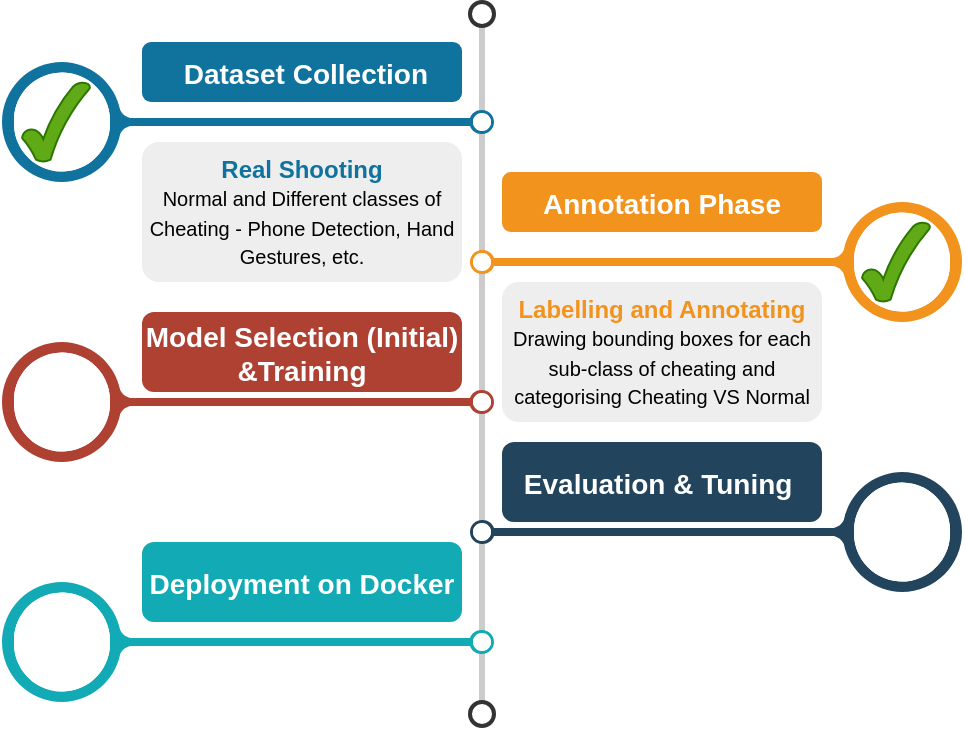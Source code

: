 <mxfile version="27.1.6" pages="4">
  <diagram id="l5tVfilbcxxOehL3DPyS" name="Vertical">
    <mxGraphModel dx="650" dy="-466" grid="1" gridSize="10" guides="1" tooltips="1" connect="1" arrows="1" fold="1" page="0" pageScale="1" pageWidth="827" pageHeight="1169" math="0" shadow="0">
      <root>
        <mxCell id="gH_hcZERuxUluIT7-EIQ-0" />
        <mxCell id="gH_hcZERuxUluIT7-EIQ-1" parent="gH_hcZERuxUluIT7-EIQ-0" />
        <mxCell id="FTSm8BguTjZHQq8JtcMR-0" value="" style="endArrow=none;html=1;strokeWidth=3;strokeColor=#CCCCCC;labelBackgroundColor=none;fontSize=16;rounded=0;" parent="gH_hcZERuxUluIT7-EIQ-1" source="FTSm8BguTjZHQq8JtcMR-1" target="FTSm8BguTjZHQq8JtcMR-2" edge="1">
          <mxGeometry relative="1" as="geometry" />
        </mxCell>
        <mxCell id="FTSm8BguTjZHQq8JtcMR-1" value="" style="ellipse;whiteSpace=wrap;html=1;aspect=fixed;shadow=0;fillColor=none;strokeColor=#333333;fontSize=16;align=center;strokeWidth=2;" parent="gH_hcZERuxUluIT7-EIQ-1" vertex="1">
          <mxGeometry x="244" y="860" width="12" height="12" as="geometry" />
        </mxCell>
        <mxCell id="FTSm8BguTjZHQq8JtcMR-2" value="" style="ellipse;whiteSpace=wrap;html=1;aspect=fixed;shadow=0;fillColor=none;strokeColor=#333333;fontSize=16;align=center;strokeWidth=2;" parent="gH_hcZERuxUluIT7-EIQ-1" vertex="1">
          <mxGeometry x="244" y="1210" width="12" height="12" as="geometry" />
        </mxCell>
        <mxCell id="FTSm8BguTjZHQq8JtcMR-3" value="" style="verticalLabelPosition=middle;verticalAlign=middle;html=1;shape=mxgraph.infographic.circularCallout2;dy=15;strokeColor=#10739E;labelPosition=center;align=center;fontColor=#10739E;fontStyle=1;fontSize=24;shadow=0;direction=north;" parent="gH_hcZERuxUluIT7-EIQ-1" vertex="1">
          <mxGeometry x="10" y="890" width="246" height="60" as="geometry" />
        </mxCell>
        <mxCell id="FTSm8BguTjZHQq8JtcMR-4" value="" style="verticalLabelPosition=middle;verticalAlign=middle;html=1;shape=mxgraph.infographic.circularCallout2;dy=15;strokeColor=#F2931E;labelPosition=center;align=center;fontColor=#F2931E;fontStyle=1;fontSize=24;shadow=0;direction=north;flipH=1;" parent="gH_hcZERuxUluIT7-EIQ-1" vertex="1">
          <mxGeometry x="244" y="960" width="246" height="60" as="geometry" />
        </mxCell>
        <mxCell id="FTSm8BguTjZHQq8JtcMR-5" value="" style="verticalLabelPosition=middle;verticalAlign=middle;html=1;shape=mxgraph.infographic.circularCallout2;dy=15;strokeColor=#AE4132;labelPosition=center;align=center;fontColor=#10739E;fontStyle=1;fontSize=24;shadow=0;direction=north;" parent="gH_hcZERuxUluIT7-EIQ-1" vertex="1">
          <mxGeometry x="10" y="1030" width="246" height="60" as="geometry" />
        </mxCell>
        <mxCell id="FTSm8BguTjZHQq8JtcMR-6" value="" style="verticalLabelPosition=middle;verticalAlign=middle;html=1;shape=mxgraph.infographic.circularCallout2;dy=15;strokeColor=#23445D;labelPosition=center;align=center;fontColor=#10739E;fontStyle=1;fontSize=24;shadow=0;direction=north;flipH=1;" parent="gH_hcZERuxUluIT7-EIQ-1" vertex="1">
          <mxGeometry x="244" y="1095" width="246" height="60" as="geometry" />
        </mxCell>
        <mxCell id="FTSm8BguTjZHQq8JtcMR-7" value="" style="verticalLabelPosition=middle;verticalAlign=middle;html=1;shape=mxgraph.infographic.circularCallout2;dy=15;strokeColor=#12AAB5;labelPosition=center;align=center;fontColor=#10739E;fontStyle=1;fontSize=24;shadow=0;direction=north;" parent="gH_hcZERuxUluIT7-EIQ-1" vertex="1">
          <mxGeometry x="10" y="1150" width="246" height="60" as="geometry" />
        </mxCell>
        <mxCell id="FTSm8BguTjZHQq8JtcMR-9" value=" Dataset Collection" style="fillColor=#10739E;strokecolor=none;rounded=1;fontColor=#FFFFFF;strokeColor=none;fontStyle=1;fontSize=14;" parent="gH_hcZERuxUluIT7-EIQ-1" vertex="1">
          <mxGeometry x="80" y="880" width="160" height="30" as="geometry" />
        </mxCell>
        <mxCell id="FTSm8BguTjZHQq8JtcMR-10" value="Annotation Phase" style="fillColor=#F2931E;strokecolor=none;rounded=1;fontColor=#FFFFFF;strokeColor=none;fontStyle=1;fontSize=14;" parent="gH_hcZERuxUluIT7-EIQ-1" vertex="1">
          <mxGeometry x="260" y="945" width="160" height="30" as="geometry" />
        </mxCell>
        <mxCell id="FTSm8BguTjZHQq8JtcMR-11" value="Model Selection (Initial) &#xa;&amp;Training" style="fillColor=#AE4132;strokecolor=none;rounded=1;fontColor=#FFFFFF;strokeColor=none;fontStyle=1;fontSize=14;" parent="gH_hcZERuxUluIT7-EIQ-1" vertex="1">
          <mxGeometry x="80" y="1015" width="160" height="40" as="geometry" />
        </mxCell>
        <mxCell id="FTSm8BguTjZHQq8JtcMR-12" value="Evaluation &amp; Tuning " style="fillColor=#23445D;strokecolor=none;rounded=1;fontColor=#FFFFFF;strokeColor=none;fontStyle=1;fontSize=14;" parent="gH_hcZERuxUluIT7-EIQ-1" vertex="1">
          <mxGeometry x="260" y="1080" width="160" height="40" as="geometry" />
        </mxCell>
        <mxCell id="FTSm8BguTjZHQq8JtcMR-13" value="Deployment on Docker" style="fillColor=#12AAB5;strokecolor=none;rounded=1;fontColor=#FFFFFF;strokeColor=none;fontStyle=1;fontSize=14;" parent="gH_hcZERuxUluIT7-EIQ-1" vertex="1">
          <mxGeometry x="80" y="1130" width="160" height="40" as="geometry" />
        </mxCell>
        <mxCell id="FTSm8BguTjZHQq8JtcMR-15" value="&lt;font style=&quot;&quot;&gt;&lt;font color=&quot;#10739e&quot;&gt;&lt;b&gt;Real Shooting&lt;/b&gt;&lt;/font&gt;&lt;br&gt;&lt;font style=&quot;font-size: 10px;&quot; size=&quot;1&quot;&gt;Normal and Different classes of Cheating - Phone Detection, Hand Gestures, etc.&lt;/font&gt;&lt;/font&gt;" style="rounded=1;strokeColor=none;fillColor=#EEEEEE;align=center;arcSize=12;verticalAlign=top;whiteSpace=wrap;html=1;fontSize=12;" parent="gH_hcZERuxUluIT7-EIQ-1" vertex="1">
          <mxGeometry x="80" y="930" width="160" height="70" as="geometry" />
        </mxCell>
        <mxCell id="FTSm8BguTjZHQq8JtcMR-16" value="&lt;font style=&quot;font-size: 10px&quot;&gt;&lt;font style=&quot;font-size: 12px;&quot; color=&quot;#F2931E&quot;&gt;&lt;b&gt;Labelling and Annotating&lt;/b&gt;&lt;/font&gt;&lt;br&gt;&lt;font size=&quot;1&quot;&gt;Drawing bounding boxes for each sub-class of cheating and categorising Cheating VS Normal&lt;/font&gt;&lt;/font&gt;" style="rounded=1;strokeColor=none;fillColor=#EEEEEE;align=center;arcSize=12;verticalAlign=top;whiteSpace=wrap;html=1;fontSize=12;" parent="gH_hcZERuxUluIT7-EIQ-1" vertex="1">
          <mxGeometry x="260" y="1000" width="160" height="70" as="geometry" />
        </mxCell>
        <mxCell id="7zm8uOUjuG1LgAZydGL6-2" value="" style="verticalLabelPosition=bottom;verticalAlign=top;html=1;shape=mxgraph.basic.tick;fillColor=#60a917;strokeColor=#2D7600;fontColor=#ffffff;aspect=fixed;" vertex="1" parent="gH_hcZERuxUluIT7-EIQ-1">
          <mxGeometry x="440" y="970" width="34" height="40" as="geometry" />
        </mxCell>
        <mxCell id="7zm8uOUjuG1LgAZydGL6-3" value="" style="verticalLabelPosition=bottom;verticalAlign=top;html=1;shape=mxgraph.basic.tick;fillColor=#60a917;strokeColor=#2D7600;fontColor=#ffffff;aspect=fixed;" vertex="1" parent="gH_hcZERuxUluIT7-EIQ-1">
          <mxGeometry x="20" y="900" width="34" height="40" as="geometry" />
        </mxCell>
      </root>
    </mxGraphModel>
  </diagram>
  <diagram id="6mlIB4idTHPZ-8wdA6mB" name="Horizontal">
    <mxGraphModel dx="2208" dy="1137" grid="1" gridSize="10" guides="1" tooltips="1" connect="1" arrows="1" fold="1" page="0" pageScale="1" pageWidth="827" pageHeight="1169" math="0" shadow="0">
      <root>
        <mxCell id="t1pzVsahw-ZZCcjiW1g3-0" />
        <mxCell id="t1pzVsahw-ZZCcjiW1g3-1" parent="t1pzVsahw-ZZCcjiW1g3-0" />
        <mxCell id="coYlbArJbQ59_Alc24LM-0" value="" style="fillColor=#dddddd;rounded=0;strokeColor=none;" vertex="1" parent="t1pzVsahw-ZZCcjiW1g3-1">
          <mxGeometry x="-160" y="97.5" width="840" height="30" as="geometry" />
        </mxCell>
        <mxCell id="coYlbArJbQ59_Alc24LM-1" value="Label" style="shape=mxgraph.infographic.ribbonSimple;notch1=0;notch2=10;notch=0;html=1;fillColor=#10739E;strokeColor=none;shadow=0;fontSize=17;fontColor=#FFFFFF;align=left;spacingLeft=10;fontStyle=1;" vertex="1" parent="t1pzVsahw-ZZCcjiW1g3-1">
          <mxGeometry x="-120" y="87.5" width="120" height="50" as="geometry" />
        </mxCell>
        <mxCell id="coYlbArJbQ59_Alc24LM-2" value="Label" style="shape=mxgraph.infographic.ribbonSimple;notch1=0;notch2=10;notch=0;html=1;fillColor=#F2931E;strokeColor=none;shadow=0;fontSize=17;fontColor=#FFFFFF;align=left;spacingLeft=10;fontStyle=1;" vertex="1" parent="t1pzVsahw-ZZCcjiW1g3-1">
          <mxGeometry x="40" y="87.5" width="120" height="50" as="geometry" />
        </mxCell>
        <mxCell id="coYlbArJbQ59_Alc24LM-3" value="Label" style="shape=mxgraph.infographic.ribbonSimple;notch1=0;notch2=10;notch=0;html=1;fillColor=#AE4132;strokeColor=none;shadow=0;fontSize=17;fontColor=#FFFFFF;align=left;spacingLeft=10;fontStyle=1;" vertex="1" parent="t1pzVsahw-ZZCcjiW1g3-1">
          <mxGeometry x="200" y="87.5" width="120" height="50" as="geometry" />
        </mxCell>
        <mxCell id="coYlbArJbQ59_Alc24LM-4" value="Label" style="shape=mxgraph.infographic.ribbonSimple;notch1=0;notch2=10;notch=0;html=1;fillColor=#23445D;strokeColor=none;shadow=0;fontSize=17;fontColor=#FFFFFF;align=left;spacingLeft=10;fontStyle=1;" vertex="1" parent="t1pzVsahw-ZZCcjiW1g3-1">
          <mxGeometry x="360" y="87.5" width="120" height="50" as="geometry" />
        </mxCell>
        <mxCell id="coYlbArJbQ59_Alc24LM-5" value="Label" style="shape=mxgraph.infographic.ribbonSimple;notch1=0;notch2=10;notch=0;html=1;fillColor=#12AAB5;strokeColor=none;shadow=0;fontSize=17;fontColor=#FFFFFF;align=left;spacingLeft=10;fontStyle=1;" vertex="1" parent="t1pzVsahw-ZZCcjiW1g3-1">
          <mxGeometry x="520" y="87.5" width="120" height="50" as="geometry" />
        </mxCell>
        <mxCell id="coYlbArJbQ59_Alc24LM-6" value="&lt;font style=&quot;font-size: 10px&quot;&gt;&lt;font style=&quot;font-size: 12px&quot; color=&quot;#10739E&quot;&gt;&lt;b&gt;Label&lt;/b&gt;&lt;/font&gt;&lt;br&gt;&lt;br&gt;&lt;font size=&quot;1&quot;&gt;Lorem ipsum dolor sit amet, consectetur adipisicing elit&lt;/font&gt;&lt;/font&gt;" style="rounded=1;strokeColor=none;fillColor=#DDDDDD;align=center;arcSize=12;verticalAlign=top;whiteSpace=wrap;html=1;fontSize=12;" vertex="1" parent="t1pzVsahw-ZZCcjiW1g3-1">
          <mxGeometry x="-160" y="7.5" width="200" height="70" as="geometry" />
        </mxCell>
        <mxCell id="coYlbArJbQ59_Alc24LM-7" value="&lt;font style=&quot;font-size: 10px&quot;&gt;&lt;font style=&quot;font-size: 12px&quot; color=&quot;#F2931E&quot;&gt;&lt;b&gt;Label&lt;/b&gt;&lt;/font&gt;&lt;br&gt;&lt;br&gt;&lt;font size=&quot;1&quot;&gt;Lorem ipsum dolor sit amet, consectetur adipisicing elit&lt;/font&gt;&lt;/font&gt;" style="rounded=1;strokeColor=none;fillColor=#DDDDDD;align=center;arcSize=12;verticalAlign=top;whiteSpace=wrap;html=1;fontSize=12;" vertex="1" parent="t1pzVsahw-ZZCcjiW1g3-1">
          <mxGeometry y="147.5" width="200" height="70" as="geometry" />
        </mxCell>
        <mxCell id="coYlbArJbQ59_Alc24LM-8" value="&lt;font style=&quot;font-size: 10px&quot;&gt;&lt;font style=&quot;font-size: 12px&quot; color=&quot;#AE4132&quot;&gt;&lt;b&gt;Label&lt;/b&gt;&lt;/font&gt;&lt;br&gt;&lt;br&gt;&lt;font size=&quot;1&quot;&gt;Lorem ipsum dolor sit amet, consectetur adipisicing elit&lt;/font&gt;&lt;/font&gt;" style="rounded=1;strokeColor=none;fillColor=#DDDDDD;align=center;arcSize=12;verticalAlign=top;whiteSpace=wrap;html=1;fontSize=12;" vertex="1" parent="t1pzVsahw-ZZCcjiW1g3-1">
          <mxGeometry x="160" y="7.5" width="200" height="70" as="geometry" />
        </mxCell>
        <mxCell id="coYlbArJbQ59_Alc24LM-9" value="&lt;font style=&quot;font-size: 10px&quot;&gt;&lt;font style=&quot;font-size: 12px&quot; color=&quot;#23445D&quot;&gt;&lt;b&gt;Label&lt;/b&gt;&lt;/font&gt;&lt;br&gt;&lt;br&gt;&lt;font size=&quot;1&quot;&gt;Lorem ipsum dolor sit amet, consectetur adipisicing elit&lt;/font&gt;&lt;/font&gt;" style="rounded=1;strokeColor=none;fillColor=#DDDDDD;align=center;arcSize=12;verticalAlign=top;whiteSpace=wrap;html=1;fontSize=12;" vertex="1" parent="t1pzVsahw-ZZCcjiW1g3-1">
          <mxGeometry x="320" y="147.5" width="200" height="70" as="geometry" />
        </mxCell>
        <mxCell id="coYlbArJbQ59_Alc24LM-10" value="&lt;font style=&quot;font-size: 10px&quot;&gt;&lt;font style=&quot;font-size: 12px&quot; color=&quot;#12AAB5&quot;&gt;&lt;b&gt;Label&lt;/b&gt;&lt;/font&gt;&lt;br&gt;&lt;br&gt;&lt;font size=&quot;1&quot;&gt;Lorem ipsum dolor sit amet, consectetur adipisicing elit&lt;/font&gt;&lt;/font&gt;" style="rounded=1;strokeColor=none;fillColor=#DDDDDD;align=center;arcSize=12;verticalAlign=top;whiteSpace=wrap;html=1;fontSize=12;" vertex="1" parent="t1pzVsahw-ZZCcjiW1g3-1">
          <mxGeometry x="480" y="7.5" width="200" height="70" as="geometry" />
        </mxCell>
        <mxCell id="coYlbArJbQ59_Alc24LM-11" value="" style="verticalLabelPosition=bottom;verticalAlign=top;html=1;shape=mxgraph.basic.partConcEllipse;startAngle=0.25;endAngle=0.75;arcWidth=0.25;fillColor=#10739E;strokeColor=none;" vertex="1" parent="t1pzVsahw-ZZCcjiW1g3-1">
          <mxGeometry x="760" y="122.5" width="120" height="120" as="geometry" />
        </mxCell>
        <mxCell id="coYlbArJbQ59_Alc24LM-12" value="" style="verticalLabelPosition=bottom;verticalAlign=top;html=1;shape=mxgraph.basic.partConcEllipse;startAngle=0.75;endAngle=0.25;arcWidth=0.25;fillColor=#F2931E;strokeColor=none;" vertex="1" parent="t1pzVsahw-ZZCcjiW1g3-1">
          <mxGeometry x="865" y="122.5" width="120" height="120" as="geometry" />
        </mxCell>
        <mxCell id="coYlbArJbQ59_Alc24LM-13" value="" style="verticalLabelPosition=bottom;verticalAlign=top;html=1;shape=mxgraph.basic.partConcEllipse;startAngle=0.25;endAngle=0.75;arcWidth=0.25;fillColor=#AE4132;strokeColor=none;" vertex="1" parent="t1pzVsahw-ZZCcjiW1g3-1">
          <mxGeometry x="970" y="122.5" width="120" height="120" as="geometry" />
        </mxCell>
        <mxCell id="coYlbArJbQ59_Alc24LM-14" value="" style="verticalLabelPosition=bottom;verticalAlign=top;html=1;shape=mxgraph.basic.partConcEllipse;startAngle=0.75;endAngle=0.25;arcWidth=0.25;fillColor=#23445D;strokeColor=none;" vertex="1" parent="t1pzVsahw-ZZCcjiW1g3-1">
          <mxGeometry x="1075" y="122.5" width="120" height="120" as="geometry" />
        </mxCell>
        <mxCell id="coYlbArJbQ59_Alc24LM-15" value="" style="verticalLabelPosition=bottom;verticalAlign=top;html=1;shape=mxgraph.basic.partConcEllipse;startAngle=0.25;endAngle=0.75;arcWidth=0.25;fillColor=#15AA96;strokeColor=none;" vertex="1" parent="t1pzVsahw-ZZCcjiW1g3-1">
          <mxGeometry x="1180" y="122.5" width="120" height="120" as="geometry" />
        </mxCell>
        <mxCell id="coYlbArJbQ59_Alc24LM-16" value="1" style="shape=ellipse;strokeWidth=6;strokeColor=#10739E;fontSize=15;html=0;fontStyle=1;fontColor=#10739E;" vertex="1" parent="t1pzVsahw-ZZCcjiW1g3-1">
          <mxGeometry x="795" y="157.5" width="50" height="50" as="geometry" />
        </mxCell>
        <mxCell id="coYlbArJbQ59_Alc24LM-17" value="2" style="shape=ellipse;strokeWidth=6;strokeColor=#F2931E;fontSize=15;html=0;fontStyle=1;fontColor=#F2931E;" vertex="1" parent="t1pzVsahw-ZZCcjiW1g3-1">
          <mxGeometry x="900" y="157.5" width="50" height="50" as="geometry" />
        </mxCell>
        <mxCell id="coYlbArJbQ59_Alc24LM-18" value="3" style="shape=ellipse;strokeWidth=6;strokeColor=#AE4132;fontSize=15;html=0;fontStyle=1;fontColor=#AE4132;" vertex="1" parent="t1pzVsahw-ZZCcjiW1g3-1">
          <mxGeometry x="1005" y="157.5" width="50" height="50" as="geometry" />
        </mxCell>
        <mxCell id="coYlbArJbQ59_Alc24LM-19" value="4" style="shape=ellipse;strokeWidth=6;strokeColor=#23445D;fontSize=15;html=0;fontStyle=1;fontColor=#23445D;" vertex="1" parent="t1pzVsahw-ZZCcjiW1g3-1">
          <mxGeometry x="1110" y="157.5" width="50" height="50" as="geometry" />
        </mxCell>
        <mxCell id="coYlbArJbQ59_Alc24LM-20" value="5" style="shape=ellipse;strokeWidth=6;strokeColor=#12AAB5;fontSize=15;html=0;fontStyle=1;fontColor=#12AAB5;" vertex="1" parent="t1pzVsahw-ZZCcjiW1g3-1">
          <mxGeometry x="1215" y="157.5" width="50" height="50" as="geometry" />
        </mxCell>
        <mxCell id="coYlbArJbQ59_Alc24LM-21" value="&lt;font style=&quot;font-size: 10px&quot;&gt;&lt;font style=&quot;font-size: 12px&quot; color=&quot;#10739E&quot;&gt;&lt;b&gt;Label&lt;/b&gt;&lt;/font&gt;&lt;br&gt;&lt;br&gt;&lt;font size=&quot;1&quot;&gt;Lorem ipsum dolor sit amet, consectetur adipisicing elit&lt;/font&gt;&lt;/font&gt;" style="rounded=1;strokeColor=none;fillColor=#EEEEEE;align=center;arcSize=12;verticalAlign=top;whiteSpace=wrap;html=1;fontSize=12;" vertex="1" parent="t1pzVsahw-ZZCcjiW1g3-1">
          <mxGeometry x="760" y="252.5" width="120" height="80" as="geometry" />
        </mxCell>
        <mxCell id="coYlbArJbQ59_Alc24LM-22" value="&lt;font style=&quot;font-size: 10px&quot;&gt;&lt;font style=&quot;font-size: 12px&quot; color=&quot;#F2931E&quot;&gt;&lt;b&gt;Label&lt;/b&gt;&lt;/font&gt;&lt;br&gt;&lt;br&gt;&lt;font size=&quot;1&quot;&gt;Lorem ipsum dolor sit amet, consectetur adipisicing elit&lt;/font&gt;&lt;/font&gt;" style="rounded=1;strokeColor=none;fillColor=#EEEEEE;align=center;arcSize=12;verticalAlign=top;whiteSpace=wrap;html=1;fontSize=12;" vertex="1" parent="t1pzVsahw-ZZCcjiW1g3-1">
          <mxGeometry x="865" y="32.5" width="120" height="80" as="geometry" />
        </mxCell>
        <mxCell id="coYlbArJbQ59_Alc24LM-23" value="&lt;font style=&quot;font-size: 10px&quot;&gt;&lt;font style=&quot;font-size: 12px&quot; color=&quot;#AE4132&quot;&gt;&lt;b&gt;Label&lt;/b&gt;&lt;/font&gt;&lt;br&gt;&lt;br&gt;&lt;font size=&quot;1&quot;&gt;Lorem ipsum dolor sit amet, consectetur adipisicing elit&lt;/font&gt;&lt;/font&gt;" style="rounded=1;strokeColor=none;fillColor=#EEEEEE;align=center;arcSize=12;verticalAlign=top;whiteSpace=wrap;html=1;fontSize=12;" vertex="1" parent="t1pzVsahw-ZZCcjiW1g3-1">
          <mxGeometry x="970" y="252.5" width="120" height="80" as="geometry" />
        </mxCell>
        <mxCell id="coYlbArJbQ59_Alc24LM-24" value="&lt;font style=&quot;font-size: 10px&quot;&gt;&lt;font style=&quot;font-size: 12px&quot; color=&quot;#23445D&quot;&gt;&lt;b&gt;Label&lt;/b&gt;&lt;/font&gt;&lt;br&gt;&lt;br&gt;&lt;font size=&quot;1&quot;&gt;Lorem ipsum dolor sit amet, consectetur adipisicing elit&lt;/font&gt;&lt;/font&gt;" style="rounded=1;strokeColor=none;fillColor=#EEEEEE;align=center;arcSize=12;verticalAlign=top;whiteSpace=wrap;html=1;fontSize=12;" vertex="1" parent="t1pzVsahw-ZZCcjiW1g3-1">
          <mxGeometry x="1075" y="32.5" width="120" height="80" as="geometry" />
        </mxCell>
        <mxCell id="coYlbArJbQ59_Alc24LM-25" value="&lt;font style=&quot;font-size: 10px&quot;&gt;&lt;font style=&quot;font-size: 12px&quot; color=&quot;#12AAB5&quot;&gt;&lt;b&gt;Label&lt;/b&gt;&lt;/font&gt;&lt;br&gt;&lt;br&gt;&lt;font size=&quot;1&quot;&gt;Lorem ipsum dolor sit amet, consectetur adipisicing elit&lt;/font&gt;&lt;/font&gt;" style="rounded=1;strokeColor=none;fillColor=#EEEEEE;align=center;arcSize=12;verticalAlign=top;whiteSpace=wrap;html=1;fontSize=12;" vertex="1" parent="t1pzVsahw-ZZCcjiW1g3-1">
          <mxGeometry x="1180" y="252.5" width="120" height="80" as="geometry" />
        </mxCell>
        <mxCell id="coYlbArJbQ59_Alc24LM-26" value="Label" style="html=1;shape=mxgraph.infographic.barCallout;dx=60;dy=30;fillColor=#10739E;strokeColor=none;align=center;verticalAlign=top;fontColor=#ffffff;fontSize=14;fontStyle=1;shadow=0;spacingTop=5;" vertex="1" parent="t1pzVsahw-ZZCcjiW1g3-1">
          <mxGeometry x="-90" y="295" width="120" height="70" as="geometry" />
        </mxCell>
        <mxCell id="coYlbArJbQ59_Alc24LM-27" value="Label" style="html=1;shape=mxgraph.infographic.barCallout;dx=80;dy=30;fillColor=#F2931E;strokeColor=none;align=center;verticalAlign=top;fontColor=#ffffff;fontSize=14;fontStyle=1;shadow=0;spacingTop=5;" vertex="1" parent="t1pzVsahw-ZZCcjiW1g3-1">
          <mxGeometry x="30" y="295" width="160" height="70" as="geometry" />
        </mxCell>
        <mxCell id="coYlbArJbQ59_Alc24LM-28" value="Label" style="html=1;shape=mxgraph.infographic.barCallout;dx=40;dy=30;fillColor=#AE4132;strokeColor=none;align=center;verticalAlign=top;fontColor=#ffffff;fontSize=14;fontStyle=1;shadow=0;spacingTop=5;" vertex="1" parent="t1pzVsahw-ZZCcjiW1g3-1">
          <mxGeometry x="190" y="295" width="80" height="70" as="geometry" />
        </mxCell>
        <mxCell id="coYlbArJbQ59_Alc24LM-29" value="Label" style="html=1;shape=mxgraph.infographic.barCallout;dx=100;dy=30;fillColor=#23445D;strokeColor=none;align=center;verticalAlign=top;fontColor=#ffffff;fontSize=14;fontStyle=1;shadow=0;spacingTop=5;" vertex="1" parent="t1pzVsahw-ZZCcjiW1g3-1">
          <mxGeometry x="270" y="295" width="200" height="70" as="geometry" />
        </mxCell>
        <mxCell id="coYlbArJbQ59_Alc24LM-30" value="Label" style="html=1;shape=mxgraph.infographic.barCallout;dx=70;dy=30;fillColor=#12AAB5;strokeColor=none;align=center;verticalAlign=top;fontColor=#ffffff;fontSize=14;fontStyle=1;shadow=0;spacingTop=5;" vertex="1" parent="t1pzVsahw-ZZCcjiW1g3-1">
          <mxGeometry x="470" y="295" width="140" height="70" as="geometry" />
        </mxCell>
        <mxCell id="coYlbArJbQ59_Alc24LM-31" value="1" style="ellipse;whiteSpace=wrap;html=1;aspect=fixed;shadow=0;strokeColor=#10739E;strokeWidth=6;fontSize=16;align=center;fontStyle=1" vertex="1" parent="t1pzVsahw-ZZCcjiW1g3-1">
          <mxGeometry x="-50" y="370" width="40" height="40" as="geometry" />
        </mxCell>
        <mxCell id="coYlbArJbQ59_Alc24LM-32" value="2" style="ellipse;whiteSpace=wrap;html=1;aspect=fixed;shadow=0;strokeColor=#F2931E;strokeWidth=6;fontSize=16;align=center;fontStyle=1" vertex="1" parent="t1pzVsahw-ZZCcjiW1g3-1">
          <mxGeometry x="90" y="370" width="40" height="40" as="geometry" />
        </mxCell>
        <mxCell id="coYlbArJbQ59_Alc24LM-33" value="3" style="ellipse;whiteSpace=wrap;html=1;aspect=fixed;shadow=0;strokeColor=#AE4132;strokeWidth=6;fontSize=16;align=center;fontStyle=1" vertex="1" parent="t1pzVsahw-ZZCcjiW1g3-1">
          <mxGeometry x="210" y="370" width="40" height="40" as="geometry" />
        </mxCell>
        <mxCell id="coYlbArJbQ59_Alc24LM-34" value="4" style="ellipse;whiteSpace=wrap;html=1;aspect=fixed;shadow=0;strokeColor=#23445D;strokeWidth=6;fontSize=16;align=center;fontStyle=1" vertex="1" parent="t1pzVsahw-ZZCcjiW1g3-1">
          <mxGeometry x="350" y="370" width="40" height="40" as="geometry" />
        </mxCell>
        <mxCell id="coYlbArJbQ59_Alc24LM-35" value="5" style="ellipse;whiteSpace=wrap;html=1;aspect=fixed;shadow=0;strokeColor=#12AAB5;strokeWidth=6;fontSize=16;align=center;fontStyle=1" vertex="1" parent="t1pzVsahw-ZZCcjiW1g3-1">
          <mxGeometry x="520" y="370" width="40" height="40" as="geometry" />
        </mxCell>
      </root>
    </mxGraphModel>
  </diagram>
  <diagram id="awqtMdvM-HQkiugRk4_Y" name="Angled">
    <mxGraphModel dx="1950" dy="1374" grid="1" gridSize="10" guides="1" tooltips="1" connect="1" arrows="1" fold="1" page="0" pageScale="1" pageWidth="827" pageHeight="1169" math="0" shadow="0">
      <root>
        <mxCell id="ChlEzymsBXQdgu6JHZ51-0" />
        <mxCell id="ChlEzymsBXQdgu6JHZ51-1" parent="ChlEzymsBXQdgu6JHZ51-0" />
        <mxCell id="ChlEzymsBXQdgu6JHZ51-2" value="" style="verticalLabelPosition=bottom;verticalAlign=top;html=1;shape=mxgraph.basic.partConcEllipse;startAngle=0.75;endAngle=0.5;arcWidth=0.25;fillColor=#10739E;strokeColor=none;shadow=0;" vertex="1" parent="ChlEzymsBXQdgu6JHZ51-1">
          <mxGeometry x="-130" y="-50" width="120" height="120" as="geometry" />
        </mxCell>
        <mxCell id="ChlEzymsBXQdgu6JHZ51-3" value="" style="verticalLabelPosition=bottom;verticalAlign=top;html=1;shape=mxgraph.basic.partConcEllipse;startAngle=0.25;endAngle=0;arcWidth=0.25;fillColor=#F2931E;strokeColor=none;shadow=0;" vertex="1" parent="ChlEzymsBXQdgu6JHZ51-1">
          <mxGeometry x="-130" y="55" width="120" height="120" as="geometry" />
        </mxCell>
        <mxCell id="ChlEzymsBXQdgu6JHZ51-4" value="" style="verticalLabelPosition=bottom;verticalAlign=top;html=1;shape=mxgraph.basic.partConcEllipse;startAngle=0.75;endAngle=0.5;arcWidth=0.25;fillColor=#AE4132;strokeColor=none;shadow=0;" vertex="1" parent="ChlEzymsBXQdgu6JHZ51-1">
          <mxGeometry x="-25" y="55" width="120" height="120" as="geometry" />
        </mxCell>
        <mxCell id="ChlEzymsBXQdgu6JHZ51-5" value="" style="verticalLabelPosition=bottom;verticalAlign=top;html=1;shape=mxgraph.basic.partConcEllipse;startAngle=0.25;endAngle=0;arcWidth=0.25;fillColor=#23445D;strokeColor=none;shadow=0;" vertex="1" parent="ChlEzymsBXQdgu6JHZ51-1">
          <mxGeometry x="-25" y="160" width="120" height="120" as="geometry" />
        </mxCell>
        <mxCell id="ChlEzymsBXQdgu6JHZ51-6" value="" style="verticalLabelPosition=bottom;verticalAlign=top;html=1;shape=mxgraph.basic.partConcEllipse;startAngle=0.75;endAngle=0.5;arcWidth=0.25;fillColor=#12AAB5;strokeColor=none;shadow=0;" vertex="1" parent="ChlEzymsBXQdgu6JHZ51-1">
          <mxGeometry x="80" y="160" width="120" height="120" as="geometry" />
        </mxCell>
        <mxCell id="ChlEzymsBXQdgu6JHZ51-7" value="1" style="shape=ellipse;strokeWidth=6;strokeColor=#10739E;fontSize=15;html=1;fontStyle=1;fontColor=#10739E;shadow=1;" vertex="1" parent="ChlEzymsBXQdgu6JHZ51-1">
          <mxGeometry x="-95" y="-15" width="50" height="50" as="geometry" />
        </mxCell>
        <mxCell id="ChlEzymsBXQdgu6JHZ51-8" value="2" style="shape=ellipse;strokeWidth=6;strokeColor=#F2931E;fontSize=15;html=1;fontStyle=1;fontColor=#F2931E;shadow=1;" vertex="1" parent="ChlEzymsBXQdgu6JHZ51-1">
          <mxGeometry x="-95" y="90" width="50" height="50" as="geometry" />
        </mxCell>
        <mxCell id="ChlEzymsBXQdgu6JHZ51-9" value="3" style="shape=ellipse;strokeWidth=6;strokeColor=#AE4132;fontSize=15;html=1;fontStyle=1;fontColor=#AE4132;shadow=1;" vertex="1" parent="ChlEzymsBXQdgu6JHZ51-1">
          <mxGeometry x="10" y="90" width="50" height="50" as="geometry" />
        </mxCell>
        <mxCell id="ChlEzymsBXQdgu6JHZ51-10" value="4" style="shape=ellipse;strokeWidth=6;strokeColor=#23445D;fontSize=15;html=1;fontStyle=1;fontColor=#23445D;shadow=1;" vertex="1" parent="ChlEzymsBXQdgu6JHZ51-1">
          <mxGeometry x="10" y="195" width="50" height="50" as="geometry" />
        </mxCell>
        <mxCell id="ChlEzymsBXQdgu6JHZ51-11" value="5" style="shape=ellipse;strokeWidth=6;strokeColor=#12AAB5;fontSize=15;html=1;fontStyle=1;fontColor=#12AAB5;shadow=1;" vertex="1" parent="ChlEzymsBXQdgu6JHZ51-1">
          <mxGeometry x="115" y="195" width="50" height="50" as="geometry" />
        </mxCell>
        <mxCell id="ChlEzymsBXQdgu6JHZ51-12" value="&lt;font style=&quot;font-size: 10px&quot;&gt;&lt;font style=&quot;font-size: 12px&quot; color=&quot;#10739E&quot;&gt;&lt;b&gt;Label&lt;/b&gt;&lt;/font&gt;&lt;br&gt;&lt;br&gt;&lt;font size=&quot;1&quot;&gt;Lorem ipsum dolor sit amet, consectetur adipisicing elit&lt;/font&gt;&lt;/font&gt;" style="rounded=1;strokeColor=none;fillColor=#EEEEEE;align=center;arcSize=12;verticalAlign=top;whiteSpace=wrap;html=1;fontSize=12;spacing=3;shadow=0;" vertex="1" parent="ChlEzymsBXQdgu6JHZ51-1">
          <mxGeometry y="-30" width="180" height="70" as="geometry" />
        </mxCell>
        <mxCell id="ChlEzymsBXQdgu6JHZ51-13" value="&lt;font style=&quot;font-size: 10px&quot;&gt;&lt;font style=&quot;font-size: 12px&quot; color=&quot;#F2931E&quot;&gt;&lt;b&gt;Label&lt;/b&gt;&lt;/font&gt;&lt;br&gt;&lt;br&gt;&lt;font size=&quot;1&quot;&gt;Lorem ipsum dolor sit amet, consectetur adipisicing elit&lt;/font&gt;&lt;/font&gt;" style="rounded=1;strokeColor=none;fillColor=#EEEEEE;align=center;arcSize=12;verticalAlign=top;whiteSpace=wrap;html=1;fontSize=12;spacing=3;shadow=0;" vertex="1" parent="ChlEzymsBXQdgu6JHZ51-1">
          <mxGeometry x="-320" y="80" width="180" height="70" as="geometry" />
        </mxCell>
        <mxCell id="ChlEzymsBXQdgu6JHZ51-14" value="&lt;font style=&quot;font-size: 10px&quot;&gt;&lt;font style=&quot;font-size: 12px&quot; color=&quot;#AE4132&quot;&gt;&lt;b&gt;Label&lt;/b&gt;&lt;/font&gt;&lt;br&gt;&lt;br&gt;&lt;font size=&quot;1&quot;&gt;Lorem ipsum dolor sit amet, consectetur adipisicing elit&lt;/font&gt;&lt;/font&gt;" style="rounded=1;strokeColor=none;fillColor=#EEEEEE;align=center;arcSize=12;verticalAlign=top;whiteSpace=wrap;html=1;fontSize=12;spacing=3;shadow=0;" vertex="1" parent="ChlEzymsBXQdgu6JHZ51-1">
          <mxGeometry x="105" y="80" width="180" height="70" as="geometry" />
        </mxCell>
        <mxCell id="ChlEzymsBXQdgu6JHZ51-15" value="&lt;font style=&quot;font-size: 10px&quot;&gt;&lt;font style=&quot;font-size: 12px&quot; color=&quot;#23445D&quot;&gt;&lt;b&gt;Label&lt;/b&gt;&lt;/font&gt;&lt;br&gt;&lt;br&gt;&lt;font size=&quot;1&quot;&gt;Lorem ipsum dolor sit amet, consectetur adipisicing elit&lt;/font&gt;&lt;/font&gt;" style="rounded=1;strokeColor=none;fillColor=#EEEEEE;align=center;arcSize=12;verticalAlign=top;whiteSpace=wrap;html=1;fontSize=12;spacing=3;shadow=0;" vertex="1" parent="ChlEzymsBXQdgu6JHZ51-1">
          <mxGeometry x="-215" y="185" width="180" height="70" as="geometry" />
        </mxCell>
        <mxCell id="ChlEzymsBXQdgu6JHZ51-16" value="&lt;font style=&quot;font-size: 10px&quot;&gt;&lt;font style=&quot;font-size: 12px&quot; color=&quot;#12AAB5&quot;&gt;&lt;b&gt;Label&lt;/b&gt;&lt;/font&gt;&lt;br&gt;&lt;br&gt;&lt;font size=&quot;1&quot;&gt;Lorem ipsum dolor sit amet, consectetur adipisicing elit&lt;/font&gt;&lt;/font&gt;" style="rounded=1;strokeColor=none;fillColor=#EEEEEE;align=center;arcSize=12;verticalAlign=top;whiteSpace=wrap;html=1;fontSize=12;spacing=3;shadow=0;" vertex="1" parent="ChlEzymsBXQdgu6JHZ51-1">
          <mxGeometry x="210" y="185" width="180" height="70" as="geometry" />
        </mxCell>
        <mxCell id="ChlEzymsBXQdgu6JHZ51-27" value="1" style="html=1;fillColor=#10739E;strokeColor=none;shadow=0;fontSize=17;fontColor=#FFFFFF;align=center;fontStyle=1;rounded=0;" vertex="1" parent="ChlEzymsBXQdgu6JHZ51-1">
          <mxGeometry x="440" y="5" width="40" height="40" as="geometry" />
        </mxCell>
        <mxCell id="ChlEzymsBXQdgu6JHZ51-28" value="Label" style="shape=mxgraph.infographic.ribbonSimple;notch1=0;notch2=10;notch=0;html=1;fillColor=#64BBE2;strokeColor=none;shadow=0;fontSize=17;fontColor=#FFFFFF;align=left;spacingLeft=10;fontStyle=1;" vertex="1" parent="ChlEzymsBXQdgu6JHZ51-1">
          <mxGeometry x="485" y="5" width="95" height="40" as="geometry" />
        </mxCell>
        <mxCell id="ChlEzymsBXQdgu6JHZ51-29" value="2" style="html=1;fillColor=#F2931E;strokeColor=none;shadow=0;fontSize=17;fontColor=#FFFFFF;align=center;fontStyle=1;rounded=0;" vertex="1" parent="ChlEzymsBXQdgu6JHZ51-1">
          <mxGeometry x="440" y="50" width="40" height="40" as="geometry" />
        </mxCell>
        <mxCell id="ChlEzymsBXQdgu6JHZ51-30" value="Label" style="shape=mxgraph.infographic.ribbonSimple;notch1=0;notch2=10;notch=0;html=1;fillColor=#F8C382;strokeColor=none;shadow=0;fontSize=17;fontColor=#FFFFFF;align=left;spacingLeft=10;fontStyle=1;" vertex="1" parent="ChlEzymsBXQdgu6JHZ51-1">
          <mxGeometry x="485" y="50" width="115" height="40" as="geometry" />
        </mxCell>
        <mxCell id="ChlEzymsBXQdgu6JHZ51-31" value="3" style="html=1;fillColor=#AE4132;strokeColor=none;shadow=0;fontSize=17;fontColor=#FFFFFF;align=center;fontStyle=1;rounded=0;" vertex="1" parent="ChlEzymsBXQdgu6JHZ51-1">
          <mxGeometry x="440" y="95" width="40" height="40" as="geometry" />
        </mxCell>
        <mxCell id="ChlEzymsBXQdgu6JHZ51-32" value="Label" style="shape=mxgraph.infographic.ribbonSimple;notch1=0;notch2=10;notch=0;html=1;fillColor=#F08E81;strokeColor=none;shadow=0;fontSize=17;fontColor=#FFFFFF;align=left;spacingLeft=10;fontStyle=1;" vertex="1" parent="ChlEzymsBXQdgu6JHZ51-1">
          <mxGeometry x="485" y="95" width="135" height="40" as="geometry" />
        </mxCell>
        <mxCell id="ChlEzymsBXQdgu6JHZ51-33" value="4" style="html=1;fillColor=#23445D;strokeColor=none;shadow=0;fontSize=17;fontColor=#FFFFFF;align=center;fontStyle=1;rounded=0;" vertex="1" parent="ChlEzymsBXQdgu6JHZ51-1">
          <mxGeometry x="440" y="140" width="40" height="40" as="geometry" />
        </mxCell>
        <mxCell id="ChlEzymsBXQdgu6JHZ51-34" value="Label" style="shape=mxgraph.infographic.ribbonSimple;notch1=0;notch2=10;notch=0;html=1;fillColor=#5D7F99;strokeColor=none;shadow=0;fontSize=17;fontColor=#FFFFFF;align=left;spacingLeft=10;fontStyle=1;" vertex="1" parent="ChlEzymsBXQdgu6JHZ51-1">
          <mxGeometry x="485" y="140" width="155" height="40" as="geometry" />
        </mxCell>
        <mxCell id="ChlEzymsBXQdgu6JHZ51-35" value="5" style="html=1;fillColor=#12AAB5;strokeColor=none;shadow=0;fontSize=17;fontColor=#FFFFFF;align=center;fontStyle=1;rounded=0;" vertex="1" parent="ChlEzymsBXQdgu6JHZ51-1">
          <mxGeometry x="440" y="185" width="40" height="40" as="geometry" />
        </mxCell>
        <mxCell id="ChlEzymsBXQdgu6JHZ51-36" value="Label" style="shape=mxgraph.infographic.ribbonSimple;notch1=0;notch2=10;notch=0;html=1;fillColor=#61C6CE;strokeColor=none;shadow=0;fontSize=17;fontColor=#FFFFFF;align=left;spacingLeft=10;fontStyle=1;" vertex="1" parent="ChlEzymsBXQdgu6JHZ51-1">
          <mxGeometry x="485" y="185" width="175" height="40" as="geometry" />
        </mxCell>
      </root>
    </mxGraphModel>
  </diagram>
  <diagram id="1zcTAVt1k4KSup7FvAfL" name="Detailed">
    <mxGraphModel dx="1950" dy="974" grid="1" gridSize="10" guides="1" tooltips="1" connect="1" arrows="1" fold="1" page="0" pageScale="1" pageWidth="827" pageHeight="1169" math="0" shadow="0">
      <root>
        <mxCell id="3D7FDG2aXA9G618_Kong-0" />
        <mxCell id="3D7FDG2aXA9G618_Kong-1" parent="3D7FDG2aXA9G618_Kong-0" />
        <mxCell id="3D7FDG2aXA9G618_Kong-2" value="LABEL" style="shape=step;perimeter=stepPerimeter;whiteSpace=wrap;html=1;fixedSize=1;size=10;fillColor=#10739E;strokeColor=none;fontSize=17;fontColor=#FFFFFF;fontStyle=1;align=center;rounded=0;" vertex="1" parent="3D7FDG2aXA9G618_Kong-1">
          <mxGeometry x="-280" y="120" width="200" height="30" as="geometry" />
        </mxCell>
        <mxCell id="3D7FDG2aXA9G618_Kong-3" value="LABEL" style="shape=step;perimeter=stepPerimeter;whiteSpace=wrap;html=1;fixedSize=1;size=10;fillColor=#F2931E;strokeColor=none;fontSize=17;fontColor=#FFFFFF;fontStyle=1;align=center;rounded=0;" vertex="1" parent="3D7FDG2aXA9G618_Kong-1">
          <mxGeometry x="-80" y="120" width="200" height="30" as="geometry" />
        </mxCell>
        <mxCell id="3D7FDG2aXA9G618_Kong-4" value="LABEL" style="shape=step;perimeter=stepPerimeter;whiteSpace=wrap;html=1;fixedSize=1;size=10;fillColor=#AE4132;strokeColor=none;fontSize=17;fontColor=#FFFFFF;fontStyle=1;align=center;rounded=0;" vertex="1" parent="3D7FDG2aXA9G618_Kong-1">
          <mxGeometry x="120" y="120" width="200" height="30" as="geometry" />
        </mxCell>
        <mxCell id="3D7FDG2aXA9G618_Kong-5" value="LABEL" style="shape=step;perimeter=stepPerimeter;whiteSpace=wrap;html=1;fixedSize=1;size=10;fillColor=#23445D;strokeColor=none;fontSize=17;fontColor=#FFFFFF;fontStyle=1;align=center;rounded=0;" vertex="1" parent="3D7FDG2aXA9G618_Kong-1">
          <mxGeometry x="320" y="120" width="200" height="30" as="geometry" />
        </mxCell>
        <mxCell id="3D7FDG2aXA9G618_Kong-6" value="LABEL" style="shape=step;perimeter=stepPerimeter;whiteSpace=wrap;html=1;fixedSize=1;size=10;fillColor=#12AAB5;strokeColor=none;fontSize=17;fontColor=#FFFFFF;fontStyle=1;align=center;rounded=0;" vertex="1" parent="3D7FDG2aXA9G618_Kong-1">
          <mxGeometry x="520" y="120" width="200" height="30" as="geometry" />
        </mxCell>
        <mxCell id="3D7FDG2aXA9G618_Kong-7" value="&amp;nbsp;- Lorem ipsum dolor sit amet&lt;br&gt;&amp;nbsp;- consectetur adipisicing elit&lt;br&gt;&amp;nbsp;- sed do eiusmod tempor&lt;br&gt;&amp;nbsp;- incididunt ut labore et dolore&lt;br&gt;&amp;nbsp;- magna aliqua." style="shape=rect;fillColor=#B1DDF0;strokeColor=none;fontSize=12;html=1;whiteSpace=wrap;align=left;verticalAlign=top;spacing=5;rounded=0;" vertex="1" parent="3D7FDG2aXA9G618_Kong-1">
          <mxGeometry x="-280" y="160" width="190" height="120" as="geometry" />
        </mxCell>
        <mxCell id="3D7FDG2aXA9G618_Kong-8" value="&amp;nbsp;- Lorem ipsum dolor sit amet&lt;br&gt;&amp;nbsp;- consectetur adipisicing elit&lt;br&gt;&amp;nbsp;- sed do eiusmod tempor&lt;br&gt;&amp;nbsp;- incididunt ut labore et dolore&lt;br&gt;&amp;nbsp;- magna aliqua." style="shape=rect;fillColor=#B1DDF0;strokeColor=none;fontSize=12;html=1;whiteSpace=wrap;align=left;verticalAlign=top;spacing=5;rounded=0;" vertex="1" parent="3D7FDG2aXA9G618_Kong-1">
          <mxGeometry x="-280" y="290" width="190" height="120" as="geometry" />
        </mxCell>
        <mxCell id="3D7FDG2aXA9G618_Kong-9" value="&amp;nbsp;- Lorem ipsum dolor sit amet&lt;br&gt;&amp;nbsp;- consectetur adipisicing elit&lt;br&gt;&amp;nbsp;- sed do eiusmod tempor&lt;br&gt;&amp;nbsp;- incididunt ut labore et dolore&lt;br&gt;&amp;nbsp;- magna aliqua." style="shape=rect;fillColor=#B1DDF0;strokeColor=none;fontSize=12;html=1;whiteSpace=wrap;align=left;verticalAlign=top;spacing=5;rounded=0;" vertex="1" parent="3D7FDG2aXA9G618_Kong-1">
          <mxGeometry x="-280" y="420" width="190" height="120" as="geometry" />
        </mxCell>
        <mxCell id="3D7FDG2aXA9G618_Kong-10" value="&amp;nbsp;- Lorem ipsum dolor sit amet&lt;br&gt;&amp;nbsp;- consectetur adipisicing elit&lt;br&gt;&amp;nbsp;- sed do eiusmod tempor&lt;br&gt;&amp;nbsp;- incididunt ut labore et dolore&lt;br&gt;&amp;nbsp;- magna aliqua." style="shape=rect;fillColor=#FCE7CD;strokeColor=none;fontSize=12;html=1;whiteSpace=wrap;align=left;verticalAlign=top;spacing=5;rounded=0;" vertex="1" parent="3D7FDG2aXA9G618_Kong-1">
          <mxGeometry x="-80" y="160" width="190" height="120" as="geometry" />
        </mxCell>
        <mxCell id="3D7FDG2aXA9G618_Kong-11" value="&amp;nbsp;- Lorem ipsum dolor sit amet&lt;br&gt;&amp;nbsp;- consectetur adipisicing elit&lt;br&gt;&amp;nbsp;- sed do eiusmod tempor&lt;br&gt;&amp;nbsp;- incididunt ut labore et dolore&lt;br&gt;&amp;nbsp;- magna aliqua." style="shape=rect;fillColor=#FCE7CD;strokeColor=none;fontSize=12;html=1;whiteSpace=wrap;align=left;verticalAlign=top;spacing=5;rounded=0;" vertex="1" parent="3D7FDG2aXA9G618_Kong-1">
          <mxGeometry x="-80" y="290" width="190" height="120" as="geometry" />
        </mxCell>
        <mxCell id="3D7FDG2aXA9G618_Kong-12" value="&amp;nbsp;- Lorem ipsum dolor sit amet&lt;br&gt;&amp;nbsp;- consectetur adipisicing elit&lt;br&gt;&amp;nbsp;- sed do eiusmod tempor&lt;br&gt;&amp;nbsp;- incididunt ut labore et dolore&lt;br&gt;&amp;nbsp;- magna aliqua." style="shape=rect;fillColor=#FCE7CD;strokeColor=none;fontSize=12;html=1;whiteSpace=wrap;align=left;verticalAlign=top;spacing=5;rounded=0;" vertex="1" parent="3D7FDG2aXA9G618_Kong-1">
          <mxGeometry x="-80" y="420" width="190" height="120" as="geometry" />
        </mxCell>
        <mxCell id="3D7FDG2aXA9G618_Kong-13" value="&amp;nbsp;- Lorem ipsum dolor sit amet&lt;br&gt;&amp;nbsp;- consectetur adipisicing elit&lt;br&gt;&amp;nbsp;- sed do eiusmod tempor&lt;br&gt;&amp;nbsp;- incididunt ut labore et dolore&lt;br&gt;&amp;nbsp;- magna aliqua." style="shape=rect;fillColor=#FAD9D5;strokeColor=none;fontSize=12;html=1;whiteSpace=wrap;align=left;verticalAlign=top;spacing=5;rounded=0;" vertex="1" parent="3D7FDG2aXA9G618_Kong-1">
          <mxGeometry x="120" y="160" width="190" height="120" as="geometry" />
        </mxCell>
        <mxCell id="3D7FDG2aXA9G618_Kong-14" value="&amp;nbsp;- Lorem ipsum dolor sit amet&lt;br&gt;&amp;nbsp;- consectetur adipisicing elit&lt;br&gt;&amp;nbsp;- sed do eiusmod tempor&lt;br&gt;&amp;nbsp;- incididunt ut labore et dolore&lt;br&gt;&amp;nbsp;- magna aliqua." style="shape=rect;fillColor=#FAD9D5;strokeColor=none;fontSize=12;html=1;whiteSpace=wrap;align=left;verticalAlign=top;spacing=5;rounded=0;" vertex="1" parent="3D7FDG2aXA9G618_Kong-1">
          <mxGeometry x="120" y="290" width="190" height="120" as="geometry" />
        </mxCell>
        <mxCell id="3D7FDG2aXA9G618_Kong-15" value="&amp;nbsp;- Lorem ipsum dolor sit amet&lt;br&gt;&amp;nbsp;- consectetur adipisicing elit&lt;br&gt;&amp;nbsp;- sed do eiusmod tempor&lt;br&gt;&amp;nbsp;- incididunt ut labore et dolore&lt;br&gt;&amp;nbsp;- magna aliqua." style="shape=rect;fillColor=#FAD9D5;strokeColor=none;fontSize=12;html=1;whiteSpace=wrap;align=left;verticalAlign=top;spacing=5;rounded=0;" vertex="1" parent="3D7FDG2aXA9G618_Kong-1">
          <mxGeometry x="120" y="420" width="190" height="120" as="geometry" />
        </mxCell>
        <mxCell id="3D7FDG2aXA9G618_Kong-16" value="&amp;nbsp;- Lorem ipsum dolor sit amet&lt;br&gt;&amp;nbsp;- consectetur adipisicing elit&lt;br&gt;&amp;nbsp;- sed do eiusmod tempor&lt;br&gt;&amp;nbsp;- incididunt ut labore et dolore&lt;br&gt;&amp;nbsp;- magna aliqua." style="shape=rect;fillColor=#BAC8D3;strokeColor=none;fontSize=12;html=1;whiteSpace=wrap;align=left;verticalAlign=top;spacing=5;rounded=0;" vertex="1" parent="3D7FDG2aXA9G618_Kong-1">
          <mxGeometry x="320" y="160" width="190" height="120" as="geometry" />
        </mxCell>
        <mxCell id="3D7FDG2aXA9G618_Kong-17" value="&amp;nbsp;- Lorem ipsum dolor sit amet&lt;br&gt;&amp;nbsp;- consectetur adipisicing elit&lt;br&gt;&amp;nbsp;- sed do eiusmod tempor&lt;br&gt;&amp;nbsp;- incididunt ut labore et dolore&lt;br&gt;&amp;nbsp;- magna aliqua." style="shape=rect;fillColor=#BAC8D3;strokeColor=none;fontSize=12;html=1;whiteSpace=wrap;align=left;verticalAlign=top;spacing=5;rounded=0;" vertex="1" parent="3D7FDG2aXA9G618_Kong-1">
          <mxGeometry x="320" y="290" width="190" height="120" as="geometry" />
        </mxCell>
        <mxCell id="3D7FDG2aXA9G618_Kong-18" value="&amp;nbsp;- Lorem ipsum dolor sit amet&lt;br&gt;&amp;nbsp;- consectetur adipisicing elit&lt;br&gt;&amp;nbsp;- sed do eiusmod tempor&lt;br&gt;&amp;nbsp;- incididunt ut labore et dolore&lt;br&gt;&amp;nbsp;- magna aliqua." style="shape=rect;fillColor=#BAC8D3;strokeColor=none;fontSize=12;html=1;whiteSpace=wrap;align=left;verticalAlign=top;spacing=5;rounded=0;" vertex="1" parent="3D7FDG2aXA9G618_Kong-1">
          <mxGeometry x="320" y="420" width="190" height="120" as="geometry" />
        </mxCell>
        <mxCell id="3D7FDG2aXA9G618_Kong-19" value="&amp;nbsp;- Lorem ipsum dolor sit amet&lt;br&gt;&amp;nbsp;- consectetur adipisicing elit&lt;br&gt;&amp;nbsp;- sed do eiusmod tempor&lt;br&gt;&amp;nbsp;- incididunt ut labore et dolore&lt;br&gt;&amp;nbsp;- magna aliqua." style="shape=rect;fillColor=#B0E3E6;strokeColor=none;fontSize=12;html=1;whiteSpace=wrap;align=left;verticalAlign=top;spacing=5;rounded=0;" vertex="1" parent="3D7FDG2aXA9G618_Kong-1">
          <mxGeometry x="520" y="160" width="190" height="120" as="geometry" />
        </mxCell>
        <mxCell id="3D7FDG2aXA9G618_Kong-20" value="&amp;nbsp;- Lorem ipsum dolor sit amet&lt;br&gt;&amp;nbsp;- consectetur adipisicing elit&lt;br&gt;&amp;nbsp;- sed do eiusmod tempor&lt;br&gt;&amp;nbsp;- incididunt ut labore et dolore&lt;br&gt;&amp;nbsp;- magna aliqua." style="shape=rect;fillColor=#B0E3E6;strokeColor=none;fontSize=12;html=1;whiteSpace=wrap;align=left;verticalAlign=top;spacing=5;rounded=0;" vertex="1" parent="3D7FDG2aXA9G618_Kong-1">
          <mxGeometry x="520" y="290" width="190" height="120" as="geometry" />
        </mxCell>
        <mxCell id="3D7FDG2aXA9G618_Kong-21" value="&amp;nbsp;- Lorem ipsum dolor sit amet&lt;br&gt;&amp;nbsp;- consectetur adipisicing elit&lt;br&gt;&amp;nbsp;- sed do eiusmod tempor&lt;br&gt;&amp;nbsp;- incididunt ut labore et dolore&lt;br&gt;&amp;nbsp;- magna aliqua." style="shape=rect;fillColor=#B0E3E6;strokeColor=none;fontSize=12;html=1;whiteSpace=wrap;align=left;verticalAlign=top;spacing=5;rounded=0;" vertex="1" parent="3D7FDG2aXA9G618_Kong-1">
          <mxGeometry x="520" y="420" width="190" height="120" as="geometry" />
        </mxCell>
      </root>
    </mxGraphModel>
  </diagram>
</mxfile>
